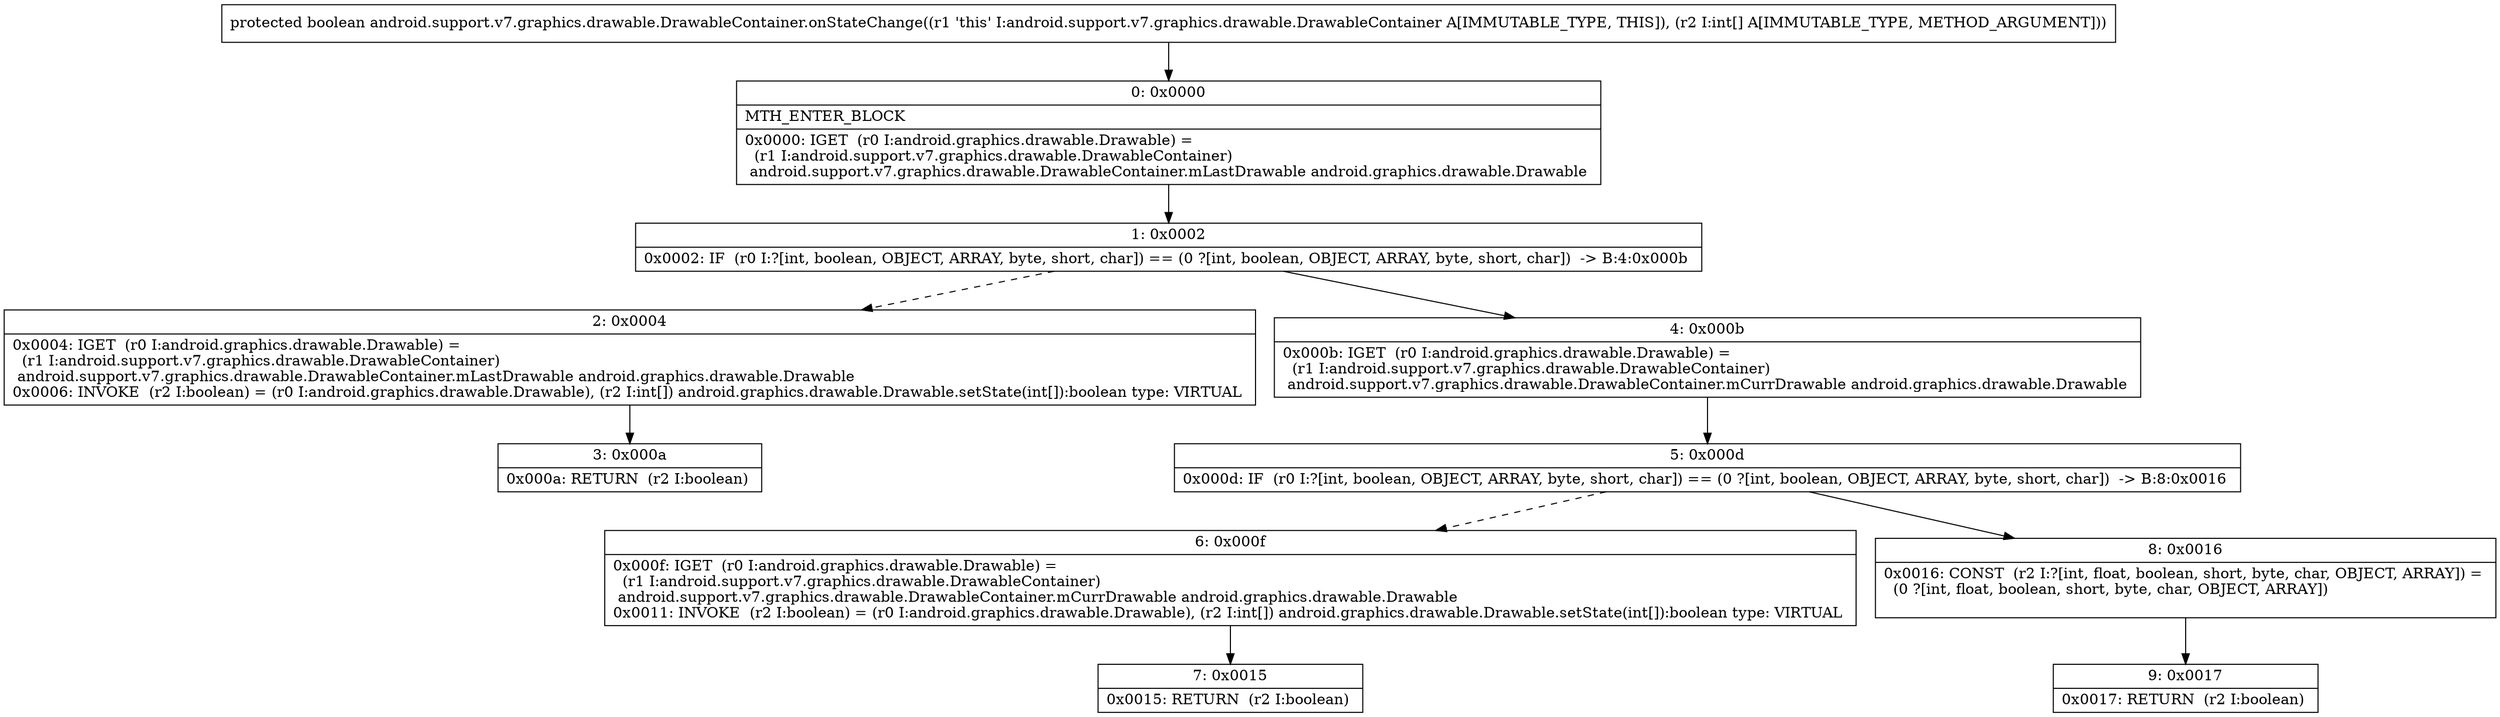 digraph "CFG forandroid.support.v7.graphics.drawable.DrawableContainer.onStateChange([I)Z" {
Node_0 [shape=record,label="{0\:\ 0x0000|MTH_ENTER_BLOCK\l|0x0000: IGET  (r0 I:android.graphics.drawable.Drawable) = \l  (r1 I:android.support.v7.graphics.drawable.DrawableContainer)\l android.support.v7.graphics.drawable.DrawableContainer.mLastDrawable android.graphics.drawable.Drawable \l}"];
Node_1 [shape=record,label="{1\:\ 0x0002|0x0002: IF  (r0 I:?[int, boolean, OBJECT, ARRAY, byte, short, char]) == (0 ?[int, boolean, OBJECT, ARRAY, byte, short, char])  \-\> B:4:0x000b \l}"];
Node_2 [shape=record,label="{2\:\ 0x0004|0x0004: IGET  (r0 I:android.graphics.drawable.Drawable) = \l  (r1 I:android.support.v7.graphics.drawable.DrawableContainer)\l android.support.v7.graphics.drawable.DrawableContainer.mLastDrawable android.graphics.drawable.Drawable \l0x0006: INVOKE  (r2 I:boolean) = (r0 I:android.graphics.drawable.Drawable), (r2 I:int[]) android.graphics.drawable.Drawable.setState(int[]):boolean type: VIRTUAL \l}"];
Node_3 [shape=record,label="{3\:\ 0x000a|0x000a: RETURN  (r2 I:boolean) \l}"];
Node_4 [shape=record,label="{4\:\ 0x000b|0x000b: IGET  (r0 I:android.graphics.drawable.Drawable) = \l  (r1 I:android.support.v7.graphics.drawable.DrawableContainer)\l android.support.v7.graphics.drawable.DrawableContainer.mCurrDrawable android.graphics.drawable.Drawable \l}"];
Node_5 [shape=record,label="{5\:\ 0x000d|0x000d: IF  (r0 I:?[int, boolean, OBJECT, ARRAY, byte, short, char]) == (0 ?[int, boolean, OBJECT, ARRAY, byte, short, char])  \-\> B:8:0x0016 \l}"];
Node_6 [shape=record,label="{6\:\ 0x000f|0x000f: IGET  (r0 I:android.graphics.drawable.Drawable) = \l  (r1 I:android.support.v7.graphics.drawable.DrawableContainer)\l android.support.v7.graphics.drawable.DrawableContainer.mCurrDrawable android.graphics.drawable.Drawable \l0x0011: INVOKE  (r2 I:boolean) = (r0 I:android.graphics.drawable.Drawable), (r2 I:int[]) android.graphics.drawable.Drawable.setState(int[]):boolean type: VIRTUAL \l}"];
Node_7 [shape=record,label="{7\:\ 0x0015|0x0015: RETURN  (r2 I:boolean) \l}"];
Node_8 [shape=record,label="{8\:\ 0x0016|0x0016: CONST  (r2 I:?[int, float, boolean, short, byte, char, OBJECT, ARRAY]) = \l  (0 ?[int, float, boolean, short, byte, char, OBJECT, ARRAY])\l \l}"];
Node_9 [shape=record,label="{9\:\ 0x0017|0x0017: RETURN  (r2 I:boolean) \l}"];
MethodNode[shape=record,label="{protected boolean android.support.v7.graphics.drawable.DrawableContainer.onStateChange((r1 'this' I:android.support.v7.graphics.drawable.DrawableContainer A[IMMUTABLE_TYPE, THIS]), (r2 I:int[] A[IMMUTABLE_TYPE, METHOD_ARGUMENT])) }"];
MethodNode -> Node_0;
Node_0 -> Node_1;
Node_1 -> Node_2[style=dashed];
Node_1 -> Node_4;
Node_2 -> Node_3;
Node_4 -> Node_5;
Node_5 -> Node_6[style=dashed];
Node_5 -> Node_8;
Node_6 -> Node_7;
Node_8 -> Node_9;
}


